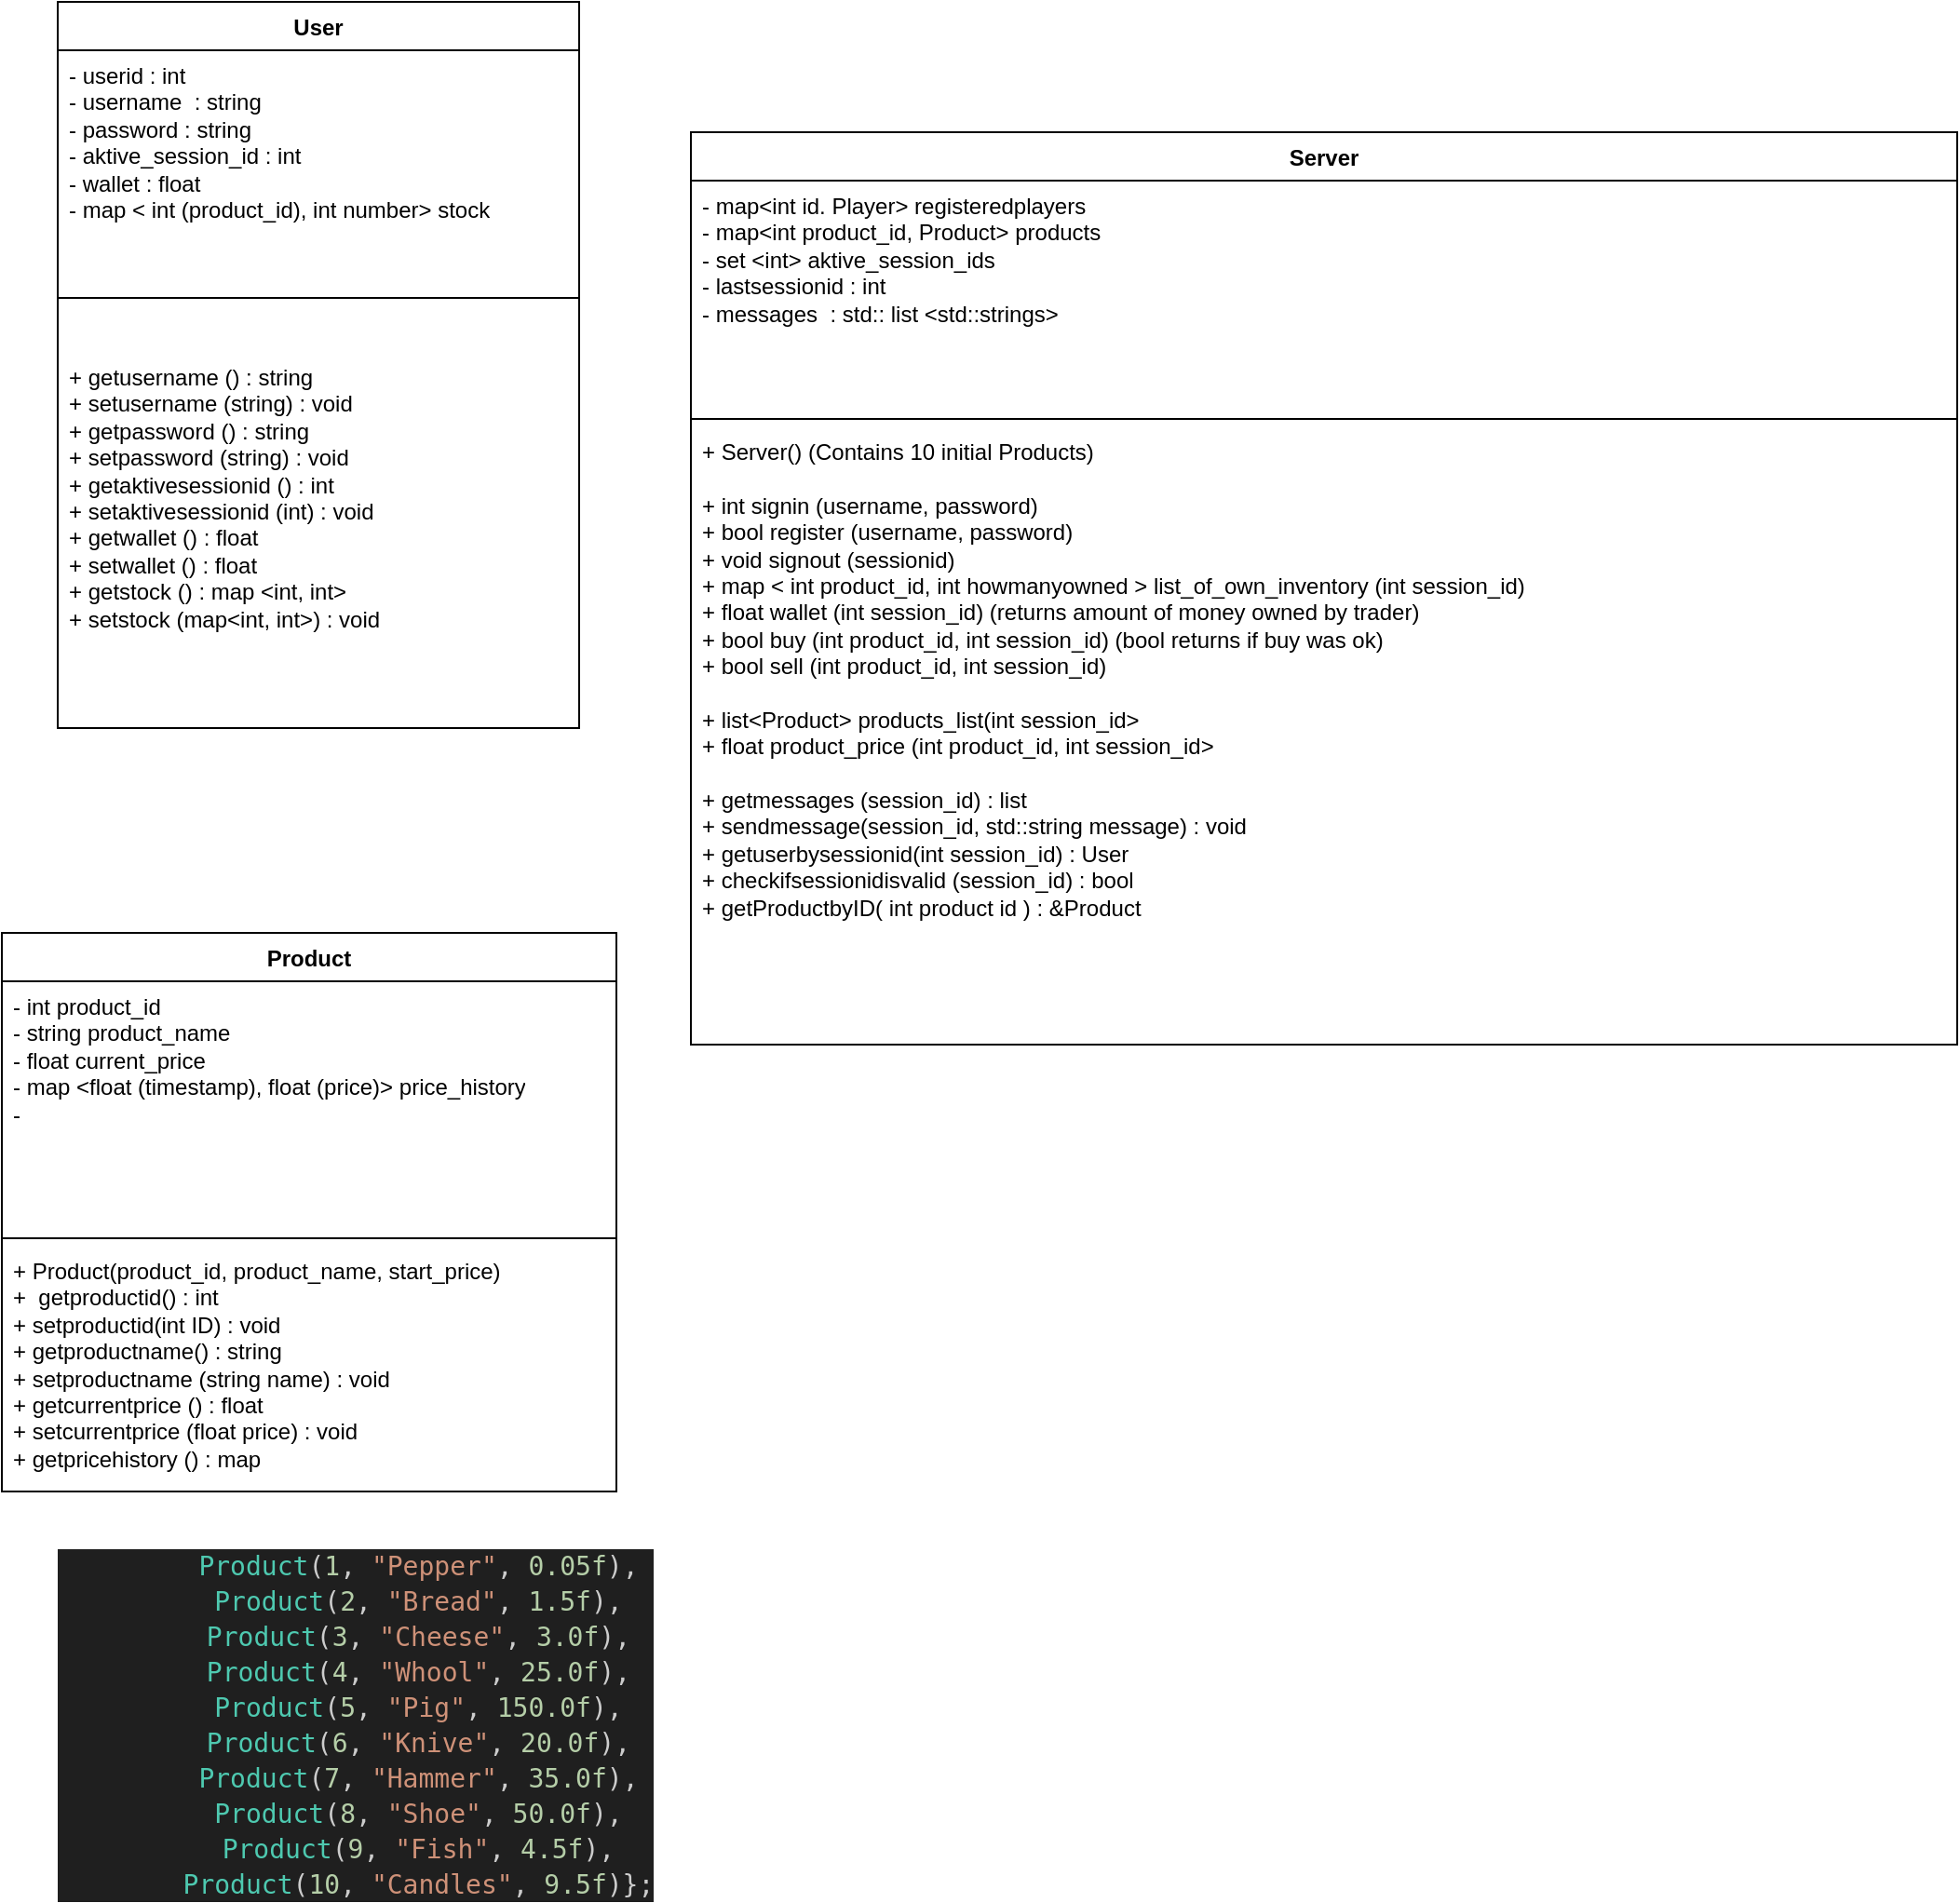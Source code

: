 <mxfile version="27.1.6">
  <diagram id="C5RBs43oDa-KdzZeNtuy" name="Page-1">
    <mxGraphModel dx="1407" dy="995" grid="1" gridSize="10" guides="1" tooltips="1" connect="1" arrows="1" fold="1" page="0" pageScale="1" pageWidth="827" pageHeight="1169" math="0" shadow="0">
      <root>
        <mxCell id="WIyWlLk6GJQsqaUBKTNV-0" />
        <mxCell id="WIyWlLk6GJQsqaUBKTNV-1" parent="WIyWlLk6GJQsqaUBKTNV-0" />
        <mxCell id="d2zdAlvCtJnc1D3oAFV--0" value="Server" style="swimlane;fontStyle=1;align=center;verticalAlign=top;childLayout=stackLayout;horizontal=1;startSize=26;horizontalStack=0;resizeParent=1;resizeParentMax=0;resizeLast=0;collapsible=1;marginBottom=0;whiteSpace=wrap;html=1;" parent="WIyWlLk6GJQsqaUBKTNV-1" vertex="1">
          <mxGeometry x="60" y="40" width="680" height="490" as="geometry" />
        </mxCell>
        <mxCell id="d2zdAlvCtJnc1D3oAFV--1" value="- map&amp;lt;int id. Player&amp;gt; registeredplayers&lt;div&gt;- map&amp;lt;int product_id, Product&amp;gt; products&lt;/div&gt;&lt;div&gt;- set &amp;lt;int&amp;gt; aktive_session_ids&lt;/div&gt;&lt;div&gt;- lastsessionid : int&amp;nbsp;&lt;/div&gt;&lt;div&gt;- messages&amp;nbsp; : std:: list &amp;lt;std::strings&amp;gt;&lt;/div&gt;" style="text;strokeColor=none;fillColor=none;align=left;verticalAlign=top;spacingLeft=4;spacingRight=4;overflow=hidden;rotatable=0;points=[[0,0.5],[1,0.5]];portConstraint=eastwest;whiteSpace=wrap;html=1;" parent="d2zdAlvCtJnc1D3oAFV--0" vertex="1">
          <mxGeometry y="26" width="680" height="124" as="geometry" />
        </mxCell>
        <mxCell id="d2zdAlvCtJnc1D3oAFV--2" value="" style="line;strokeWidth=1;fillColor=none;align=left;verticalAlign=middle;spacingTop=-1;spacingLeft=3;spacingRight=3;rotatable=0;labelPosition=right;points=[];portConstraint=eastwest;strokeColor=inherit;" parent="d2zdAlvCtJnc1D3oAFV--0" vertex="1">
          <mxGeometry y="150" width="680" height="8" as="geometry" />
        </mxCell>
        <mxCell id="d2zdAlvCtJnc1D3oAFV--3" value="&lt;div&gt;+ Server() (Contains 10 initial Products)&amp;nbsp;&lt;/div&gt;&lt;div&gt;&lt;br&gt;&lt;/div&gt;&lt;div&gt;+ int signin (username, password)&amp;nbsp;&lt;/div&gt;&lt;div&gt;+ bool register (username, password)&lt;/div&gt;&lt;div&gt;+ void signout (sessionid)&lt;/div&gt;+ map &amp;lt; int product_id, int howmanyowned &amp;gt; list_of_own_inventory (int session_id)&lt;div&gt;+ float wallet (int session_id) (returns amount of money owned by trader)&lt;/div&gt;&lt;div&gt;+ bool buy (int product_id, int session_id) (bool returns if buy was ok)&amp;nbsp;&lt;/div&gt;&lt;div&gt;+ bool sell (int product_id, int session_id)&amp;nbsp;&lt;/div&gt;&lt;div&gt;&lt;br&gt;&lt;/div&gt;&lt;div&gt;+ list&amp;lt;Product&amp;gt; products_list(int session_id&amp;gt;&amp;nbsp;&lt;/div&gt;&lt;div&gt;+ float product_price (int product_id, int session_id&amp;gt;&amp;nbsp;&lt;/div&gt;&lt;div&gt;&lt;br&gt;&lt;/div&gt;&lt;div&gt;+ getmessages (session_id) : list&amp;nbsp;&lt;/div&gt;&lt;div&gt;+ sendmessage(session_id, std::string message) : void&amp;nbsp;&lt;/div&gt;&lt;div&gt;+ getuserbysessionid(int session_id) : User&lt;/div&gt;&lt;div&gt;+ checkifsessionidisvalid (session_id) : bool&lt;/div&gt;&lt;div&gt;+ getProductbyID( int product id ) : &amp;amp;Product&lt;/div&gt;&lt;div&gt;&lt;br&gt;&lt;/div&gt;" style="text;strokeColor=none;fillColor=none;align=left;verticalAlign=top;spacingLeft=4;spacingRight=4;overflow=hidden;rotatable=0;points=[[0,0.5],[1,0.5]];portConstraint=eastwest;whiteSpace=wrap;html=1;" parent="d2zdAlvCtJnc1D3oAFV--0" vertex="1">
          <mxGeometry y="158" width="680" height="332" as="geometry" />
        </mxCell>
        <mxCell id="d2zdAlvCtJnc1D3oAFV--8" value="Product" style="swimlane;fontStyle=1;align=center;verticalAlign=top;childLayout=stackLayout;horizontal=1;startSize=26;horizontalStack=0;resizeParent=1;resizeParentMax=0;resizeLast=0;collapsible=1;marginBottom=0;whiteSpace=wrap;html=1;" parent="WIyWlLk6GJQsqaUBKTNV-1" vertex="1">
          <mxGeometry x="-310" y="470" width="330" height="300" as="geometry" />
        </mxCell>
        <mxCell id="d2zdAlvCtJnc1D3oAFV--9" value="- int product_id&amp;nbsp;&lt;div&gt;- string product_name&lt;/div&gt;&lt;div&gt;- float current_price&amp;nbsp;&lt;/div&gt;&lt;div&gt;- map &amp;lt;float (timestamp), float (price)&amp;gt; price_history&lt;/div&gt;&lt;div&gt;-&amp;nbsp;&lt;br&gt;&lt;div&gt;&amp;nbsp;&lt;div&gt;&lt;br&gt;&lt;/div&gt;&lt;/div&gt;&lt;/div&gt;" style="text;strokeColor=none;fillColor=none;align=left;verticalAlign=top;spacingLeft=4;spacingRight=4;overflow=hidden;rotatable=0;points=[[0,0.5],[1,0.5]];portConstraint=eastwest;whiteSpace=wrap;html=1;" parent="d2zdAlvCtJnc1D3oAFV--8" vertex="1">
          <mxGeometry y="26" width="330" height="134" as="geometry" />
        </mxCell>
        <mxCell id="d2zdAlvCtJnc1D3oAFV--10" value="" style="line;strokeWidth=1;fillColor=none;align=left;verticalAlign=middle;spacingTop=-1;spacingLeft=3;spacingRight=3;rotatable=0;labelPosition=right;points=[];portConstraint=eastwest;strokeColor=inherit;" parent="d2zdAlvCtJnc1D3oAFV--8" vertex="1">
          <mxGeometry y="160" width="330" height="8" as="geometry" />
        </mxCell>
        <mxCell id="d2zdAlvCtJnc1D3oAFV--11" value="&lt;div&gt;+ Product(product_id, product_name, start_price)&lt;/div&gt;+&amp;nbsp; getproductid() : int&amp;nbsp;&lt;div&gt;+ setproductid(int ID) : void&amp;nbsp;&lt;/div&gt;&lt;div&gt;+ getproductname() : string&amp;nbsp;&lt;/div&gt;&lt;div&gt;+ setproductname (string name) : void&lt;/div&gt;&lt;div&gt;+ getcurrentprice () : float&lt;/div&gt;&lt;div&gt;+ setcurrentprice (float price) : void&lt;/div&gt;&lt;div&gt;+ getpricehistory () : map&lt;/div&gt;" style="text;strokeColor=none;fillColor=none;align=left;verticalAlign=top;spacingLeft=4;spacingRight=4;overflow=hidden;rotatable=0;points=[[0,0.5],[1,0.5]];portConstraint=eastwest;whiteSpace=wrap;html=1;" parent="d2zdAlvCtJnc1D3oAFV--8" vertex="1">
          <mxGeometry y="168" width="330" height="132" as="geometry" />
        </mxCell>
        <mxCell id="d2zdAlvCtJnc1D3oAFV--12" value="User" style="swimlane;fontStyle=1;align=center;verticalAlign=top;childLayout=stackLayout;horizontal=1;startSize=26;horizontalStack=0;resizeParent=1;resizeParentMax=0;resizeLast=0;collapsible=1;marginBottom=0;whiteSpace=wrap;html=1;" parent="WIyWlLk6GJQsqaUBKTNV-1" vertex="1">
          <mxGeometry x="-280" y="-30" width="280" height="390" as="geometry" />
        </mxCell>
        <mxCell id="d2zdAlvCtJnc1D3oAFV--13" value="&lt;div&gt;- userid : int&lt;/div&gt;- username&amp;nbsp; : string&amp;nbsp;&lt;div&gt;- password : string&amp;nbsp;&lt;/div&gt;&lt;div&gt;- aktive_session_id : int&lt;/div&gt;&lt;div&gt;- wallet : float&amp;nbsp;&lt;/div&gt;&lt;div&gt;- map &amp;lt; int (product_id), int number&amp;gt; stock&lt;br&gt;&lt;div&gt;&lt;br&gt;&lt;/div&gt;&lt;/div&gt;" style="text;strokeColor=none;fillColor=none;align=left;verticalAlign=top;spacingLeft=4;spacingRight=4;overflow=hidden;rotatable=0;points=[[0,0.5],[1,0.5]];portConstraint=eastwest;whiteSpace=wrap;html=1;" parent="d2zdAlvCtJnc1D3oAFV--12" vertex="1">
          <mxGeometry y="26" width="280" height="104" as="geometry" />
        </mxCell>
        <mxCell id="d2zdAlvCtJnc1D3oAFV--14" value="" style="line;strokeWidth=1;fillColor=none;align=left;verticalAlign=middle;spacingTop=-1;spacingLeft=3;spacingRight=3;rotatable=0;labelPosition=right;points=[];portConstraint=eastwest;strokeColor=inherit;" parent="d2zdAlvCtJnc1D3oAFV--12" vertex="1">
          <mxGeometry y="130" width="280" height="58" as="geometry" />
        </mxCell>
        <mxCell id="d2zdAlvCtJnc1D3oAFV--15" value="+ getusername () : string&amp;nbsp;&lt;div&gt;+ setusername (string) : void&amp;nbsp;&lt;/div&gt;&lt;div&gt;+ getpassword () : string&amp;nbsp;&lt;/div&gt;&lt;div&gt;+ setpassword (string) : void&amp;nbsp;&lt;/div&gt;&lt;div&gt;+ getaktivesessionid () : int&amp;nbsp;&lt;/div&gt;&lt;div&gt;+ setaktivesessionid (int) : void&lt;/div&gt;&lt;div&gt;+ getwallet () : float&lt;/div&gt;&lt;div&gt;+ setwallet () : float&amp;nbsp;&lt;/div&gt;&lt;div&gt;+ getstock () : map &amp;lt;int, int&amp;gt;&amp;nbsp;&lt;/div&gt;&lt;div&gt;&lt;span style=&quot;background-color: transparent; color: light-dark(rgb(0, 0, 0), rgb(255, 255, 255));&quot;&gt;+ setstock (map&amp;lt;int, int&amp;gt;) : void&amp;nbsp;&amp;nbsp;&lt;/span&gt;&lt;/div&gt;" style="text;strokeColor=none;fillColor=none;align=left;verticalAlign=top;spacingLeft=4;spacingRight=4;overflow=hidden;rotatable=0;points=[[0,0.5],[1,0.5]];portConstraint=eastwest;whiteSpace=wrap;html=1;" parent="d2zdAlvCtJnc1D3oAFV--12" vertex="1">
          <mxGeometry y="188" width="280" height="202" as="geometry" />
        </mxCell>
        <mxCell id="0Tk9jkb5EU3V5Fjlx3sS-1" value="&lt;div style=&quot;color: rgb(204, 204, 204); background-color: rgb(31, 31, 31); font-family: &amp;quot;Droid Sans Mono&amp;quot;, &amp;quot;monospace&amp;quot;, monospace; font-size: 14px; line-height: 19px; white-space: pre;&quot;&gt;&lt;div&gt;        &lt;span style=&quot;color: #4ec9b0;&quot;&gt;Product&lt;/span&gt;(&lt;span style=&quot;color: #b5cea8;&quot;&gt;1&lt;/span&gt;, &lt;span style=&quot;color: #ce9178;&quot;&gt;&quot;Pepper&quot;&lt;/span&gt;, &lt;span style=&quot;color: #b5cea8;&quot;&gt;0.05f&lt;/span&gt;),&lt;/div&gt;&lt;div&gt;        &lt;span style=&quot;color: #4ec9b0;&quot;&gt;Product&lt;/span&gt;(&lt;span style=&quot;color: #b5cea8;&quot;&gt;2&lt;/span&gt;, &lt;span style=&quot;color: #ce9178;&quot;&gt;&quot;Bread&quot;&lt;/span&gt;, &lt;span style=&quot;color: #b5cea8;&quot;&gt;1.5f&lt;/span&gt;),&lt;/div&gt;&lt;div&gt;        &lt;span style=&quot;color: #4ec9b0;&quot;&gt;Product&lt;/span&gt;(&lt;span style=&quot;color: #b5cea8;&quot;&gt;3&lt;/span&gt;, &lt;span style=&quot;color: #ce9178;&quot;&gt;&quot;Cheese&quot;&lt;/span&gt;, &lt;span style=&quot;color: #b5cea8;&quot;&gt;3.0f&lt;/span&gt;),&lt;/div&gt;&lt;div&gt;        &lt;span style=&quot;color: #4ec9b0;&quot;&gt;Product&lt;/span&gt;(&lt;span style=&quot;color: #b5cea8;&quot;&gt;4&lt;/span&gt;, &lt;span style=&quot;color: #ce9178;&quot;&gt;&quot;Whool&quot;&lt;/span&gt;, &lt;span style=&quot;color: #b5cea8;&quot;&gt;25.0f&lt;/span&gt;),&lt;/div&gt;&lt;div&gt;        &lt;span style=&quot;color: #4ec9b0;&quot;&gt;Product&lt;/span&gt;(&lt;span style=&quot;color: #b5cea8;&quot;&gt;5&lt;/span&gt;, &lt;span style=&quot;color: #ce9178;&quot;&gt;&quot;Pig&quot;&lt;/span&gt;, &lt;span style=&quot;color: #b5cea8;&quot;&gt;150.0f&lt;/span&gt;),&lt;/div&gt;&lt;div&gt;        &lt;span style=&quot;color: #4ec9b0;&quot;&gt;Product&lt;/span&gt;(&lt;span style=&quot;color: #b5cea8;&quot;&gt;6&lt;/span&gt;, &lt;span style=&quot;color: #ce9178;&quot;&gt;&quot;Knive&quot;&lt;/span&gt;, &lt;span style=&quot;color: #b5cea8;&quot;&gt;20.0f&lt;/span&gt;),&lt;/div&gt;&lt;div&gt;        &lt;span style=&quot;color: #4ec9b0;&quot;&gt;Product&lt;/span&gt;(&lt;span style=&quot;color: #b5cea8;&quot;&gt;7&lt;/span&gt;, &lt;span style=&quot;color: #ce9178;&quot;&gt;&quot;Hammer&quot;&lt;/span&gt;, &lt;span style=&quot;color: #b5cea8;&quot;&gt;35.0f&lt;/span&gt;),&lt;/div&gt;&lt;div&gt;        &lt;span style=&quot;color: #4ec9b0;&quot;&gt;Product&lt;/span&gt;(&lt;span style=&quot;color: #b5cea8;&quot;&gt;8&lt;/span&gt;, &lt;span style=&quot;color: #ce9178;&quot;&gt;&quot;Shoe&quot;&lt;/span&gt;, &lt;span style=&quot;color: #b5cea8;&quot;&gt;50.0f&lt;/span&gt;),&lt;/div&gt;&lt;div&gt;        &lt;span style=&quot;color: #4ec9b0;&quot;&gt;Product&lt;/span&gt;(&lt;span style=&quot;color: #b5cea8;&quot;&gt;9&lt;/span&gt;, &lt;span style=&quot;color: #ce9178;&quot;&gt;&quot;Fish&quot;&lt;/span&gt;, &lt;span style=&quot;color: #b5cea8;&quot;&gt;4.5f&lt;/span&gt;),&lt;/div&gt;&lt;div&gt;        &lt;span style=&quot;color: #4ec9b0;&quot;&gt;Product&lt;/span&gt;(&lt;span style=&quot;color: #b5cea8;&quot;&gt;10&lt;/span&gt;, &lt;span style=&quot;color: #ce9178;&quot;&gt;&quot;Candles&quot;&lt;/span&gt;, &lt;span style=&quot;color: #b5cea8;&quot;&gt;9.5f&lt;/span&gt;)};&lt;/div&gt;&lt;/div&gt;" style="text;html=1;align=center;verticalAlign=middle;whiteSpace=wrap;rounded=0;" parent="WIyWlLk6GJQsqaUBKTNV-1" vertex="1">
          <mxGeometry x="-150" y="880" width="60" height="30" as="geometry" />
        </mxCell>
      </root>
    </mxGraphModel>
  </diagram>
</mxfile>
